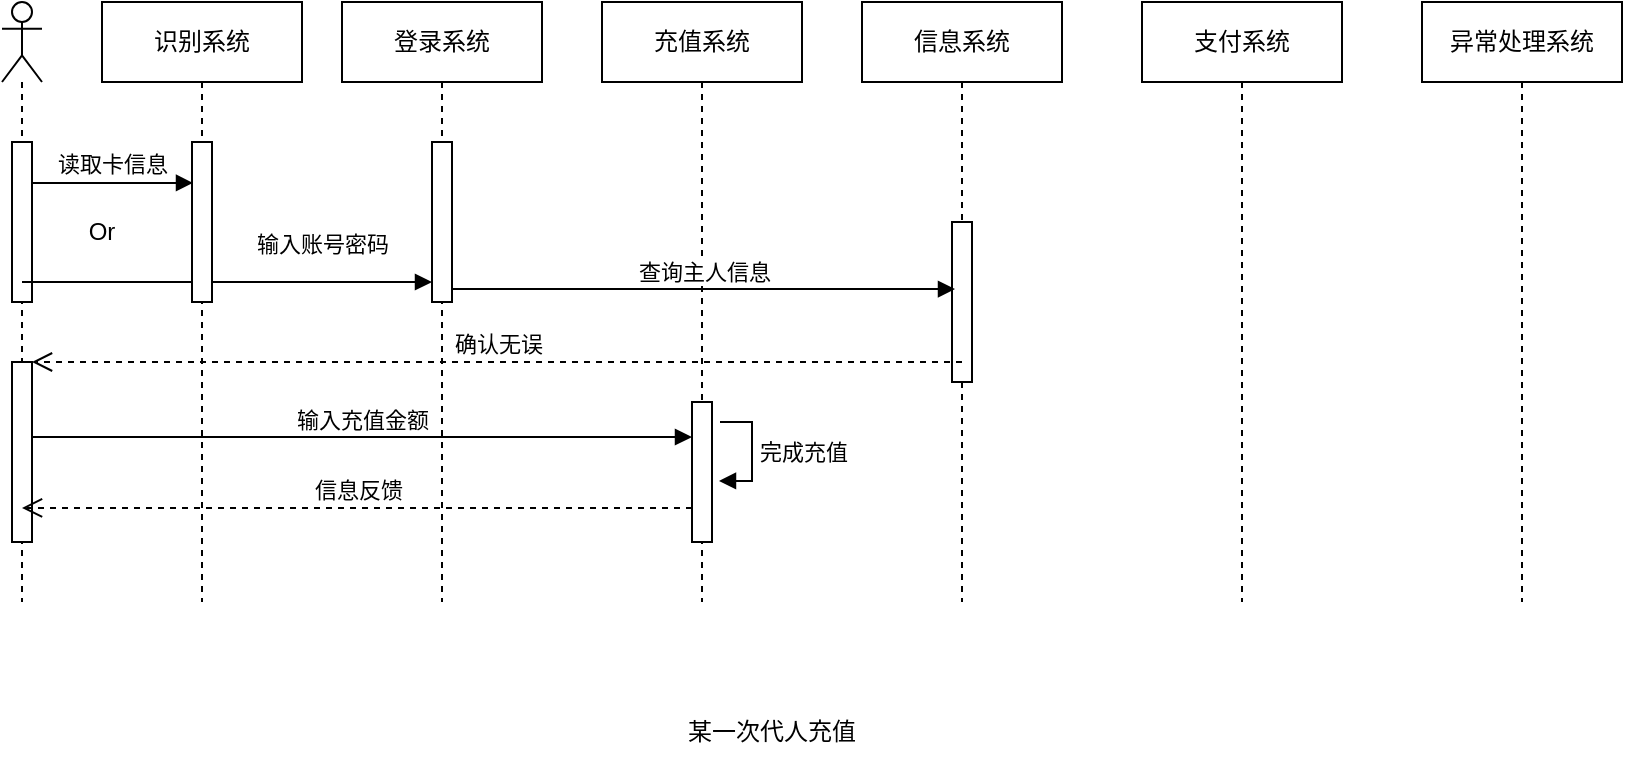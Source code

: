 <mxfile version="16.5.1" type="device"><diagram id="C5RBs43oDa-KdzZeNtuy" name="Page-1"><mxGraphModel dx="1102" dy="785" grid="1" gridSize="10" guides="1" tooltips="1" connect="1" arrows="1" fold="1" page="1" pageScale="1" pageWidth="827" pageHeight="1169" math="0" shadow="0"><root><mxCell id="WIyWlLk6GJQsqaUBKTNV-0"/><mxCell id="WIyWlLk6GJQsqaUBKTNV-1" parent="WIyWlLk6GJQsqaUBKTNV-0"/><mxCell id="5eKeIaxGEuAFOv6SDdTi-1" value="" style="shape=umlLifeline;participant=umlActor;perimeter=lifelinePerimeter;whiteSpace=wrap;html=1;container=1;collapsible=0;recursiveResize=0;verticalAlign=top;spacingTop=36;outlineConnect=0;" vertex="1" parent="WIyWlLk6GJQsqaUBKTNV-1"><mxGeometry x="30" y="10" width="20" height="300" as="geometry"/></mxCell><mxCell id="5eKeIaxGEuAFOv6SDdTi-7" value="" style="html=1;points=[];perimeter=orthogonalPerimeter;" vertex="1" parent="5eKeIaxGEuAFOv6SDdTi-1"><mxGeometry x="5" y="70" width="10" height="80" as="geometry"/></mxCell><mxCell id="5eKeIaxGEuAFOv6SDdTi-14" value="输入账号密码" style="html=1;verticalAlign=bottom;endArrow=block;rounded=0;" edge="1" parent="5eKeIaxGEuAFOv6SDdTi-1" target="5eKeIaxGEuAFOv6SDdTi-8"><mxGeometry x="0.463" y="10" width="80" relative="1" as="geometry"><mxPoint x="10" y="140" as="sourcePoint"/><mxPoint x="90" y="140" as="targetPoint"/><mxPoint as="offset"/></mxGeometry></mxCell><mxCell id="5eKeIaxGEuAFOv6SDdTi-19" value="" style="html=1;points=[];perimeter=orthogonalPerimeter;" vertex="1" parent="5eKeIaxGEuAFOv6SDdTi-1"><mxGeometry x="5" y="180" width="10" height="90" as="geometry"/></mxCell><mxCell id="5eKeIaxGEuAFOv6SDdTi-2" value="登录系统" style="shape=umlLifeline;perimeter=lifelinePerimeter;whiteSpace=wrap;html=1;container=1;collapsible=0;recursiveResize=0;outlineConnect=0;" vertex="1" parent="WIyWlLk6GJQsqaUBKTNV-1"><mxGeometry x="200" y="10" width="100" height="300" as="geometry"/></mxCell><mxCell id="5eKeIaxGEuAFOv6SDdTi-8" value="" style="html=1;points=[];perimeter=orthogonalPerimeter;" vertex="1" parent="5eKeIaxGEuAFOv6SDdTi-2"><mxGeometry x="45" y="70" width="10" height="80" as="geometry"/></mxCell><mxCell id="5eKeIaxGEuAFOv6SDdTi-3" value="支付系统" style="shape=umlLifeline;perimeter=lifelinePerimeter;whiteSpace=wrap;html=1;container=1;collapsible=0;recursiveResize=0;outlineConnect=0;" vertex="1" parent="WIyWlLk6GJQsqaUBKTNV-1"><mxGeometry x="600" y="10" width="100" height="300" as="geometry"/></mxCell><mxCell id="5eKeIaxGEuAFOv6SDdTi-4" value="充值系统" style="shape=umlLifeline;perimeter=lifelinePerimeter;whiteSpace=wrap;html=1;container=1;collapsible=0;recursiveResize=0;outlineConnect=0;" vertex="1" parent="WIyWlLk6GJQsqaUBKTNV-1"><mxGeometry x="330" y="10" width="100" height="300" as="geometry"/></mxCell><mxCell id="5eKeIaxGEuAFOv6SDdTi-25" value="" style="html=1;points=[];perimeter=orthogonalPerimeter;" vertex="1" parent="5eKeIaxGEuAFOv6SDdTi-4"><mxGeometry x="45" y="200" width="10" height="70" as="geometry"/></mxCell><mxCell id="5eKeIaxGEuAFOv6SDdTi-26" value="完成充值" style="edgeStyle=orthogonalEdgeStyle;html=1;align=left;spacingLeft=2;endArrow=block;rounded=0;entryX=1.35;entryY=0.564;entryDx=0;entryDy=0;entryPerimeter=0;" edge="1" target="5eKeIaxGEuAFOv6SDdTi-25" parent="5eKeIaxGEuAFOv6SDdTi-4"><mxGeometry relative="1" as="geometry"><mxPoint x="59" y="210" as="sourcePoint"/><Array as="points"><mxPoint x="75" y="210"/><mxPoint x="75" y="240"/></Array></mxGeometry></mxCell><mxCell id="5eKeIaxGEuAFOv6SDdTi-5" value="信息系统" style="shape=umlLifeline;perimeter=lifelinePerimeter;whiteSpace=wrap;html=1;container=1;collapsible=0;recursiveResize=0;outlineConnect=0;" vertex="1" parent="WIyWlLk6GJQsqaUBKTNV-1"><mxGeometry x="460" y="10" width="100" height="300" as="geometry"/></mxCell><mxCell id="5eKeIaxGEuAFOv6SDdTi-15" value="" style="html=1;points=[];perimeter=orthogonalPerimeter;" vertex="1" parent="5eKeIaxGEuAFOv6SDdTi-5"><mxGeometry x="45" y="110" width="10" height="80" as="geometry"/></mxCell><mxCell id="5eKeIaxGEuAFOv6SDdTi-6" value="异常处理系统" style="shape=umlLifeline;perimeter=lifelinePerimeter;whiteSpace=wrap;html=1;container=1;collapsible=0;recursiveResize=0;outlineConnect=0;" vertex="1" parent="WIyWlLk6GJQsqaUBKTNV-1"><mxGeometry x="740" y="10" width="100" height="300" as="geometry"/></mxCell><mxCell id="5eKeIaxGEuAFOv6SDdTi-9" value="识别系统" style="shape=umlLifeline;perimeter=lifelinePerimeter;whiteSpace=wrap;html=1;container=1;collapsible=0;recursiveResize=0;outlineConnect=0;" vertex="1" parent="WIyWlLk6GJQsqaUBKTNV-1"><mxGeometry x="80" y="10" width="100" height="300" as="geometry"/></mxCell><mxCell id="5eKeIaxGEuAFOv6SDdTi-10" value="" style="html=1;points=[];perimeter=orthogonalPerimeter;" vertex="1" parent="5eKeIaxGEuAFOv6SDdTi-9"><mxGeometry x="45" y="70" width="10" height="80" as="geometry"/></mxCell><mxCell id="5eKeIaxGEuAFOv6SDdTi-13" value="Or" style="text;html=1;strokeColor=none;fillColor=none;align=center;verticalAlign=middle;whiteSpace=wrap;rounded=0;" vertex="1" parent="5eKeIaxGEuAFOv6SDdTi-9"><mxGeometry x="-30" y="100" width="60" height="30" as="geometry"/></mxCell><mxCell id="5eKeIaxGEuAFOv6SDdTi-11" value="读取卡信息" style="html=1;verticalAlign=bottom;endArrow=block;rounded=0;entryX=0.05;entryY=0.256;entryDx=0;entryDy=0;entryPerimeter=0;" edge="1" parent="WIyWlLk6GJQsqaUBKTNV-1" source="5eKeIaxGEuAFOv6SDdTi-7" target="5eKeIaxGEuAFOv6SDdTi-10"><mxGeometry width="80" relative="1" as="geometry"><mxPoint x="60" y="110" as="sourcePoint"/><mxPoint x="120" y="100" as="targetPoint"/></mxGeometry></mxCell><mxCell id="5eKeIaxGEuAFOv6SDdTi-16" value="查询主人信息" style="html=1;verticalAlign=bottom;endArrow=block;rounded=0;entryX=0.15;entryY=0.419;entryDx=0;entryDy=0;entryPerimeter=0;" edge="1" parent="WIyWlLk6GJQsqaUBKTNV-1" source="5eKeIaxGEuAFOv6SDdTi-8" target="5eKeIaxGEuAFOv6SDdTi-15"><mxGeometry width="80" relative="1" as="geometry"><mxPoint x="300" y="150" as="sourcePoint"/><mxPoint x="380" y="150" as="targetPoint"/></mxGeometry></mxCell><mxCell id="5eKeIaxGEuAFOv6SDdTi-20" value="确认无误" style="html=1;verticalAlign=bottom;endArrow=open;dashed=1;endSize=8;rounded=0;" edge="1" parent="WIyWlLk6GJQsqaUBKTNV-1" target="5eKeIaxGEuAFOv6SDdTi-19"><mxGeometry relative="1" as="geometry"><mxPoint x="510" y="190" as="sourcePoint"/><mxPoint x="430" y="190" as="targetPoint"/></mxGeometry></mxCell><mxCell id="5eKeIaxGEuAFOv6SDdTi-22" value="输入充值金额" style="html=1;verticalAlign=bottom;endArrow=block;rounded=0;" edge="1" parent="WIyWlLk6GJQsqaUBKTNV-1" source="5eKeIaxGEuAFOv6SDdTi-19"><mxGeometry width="80" relative="1" as="geometry"><mxPoint x="70" y="230" as="sourcePoint"/><mxPoint x="375" y="227.5" as="targetPoint"/></mxGeometry></mxCell><mxCell id="5eKeIaxGEuAFOv6SDdTi-27" value="信息反馈" style="html=1;verticalAlign=bottom;endArrow=open;dashed=1;endSize=8;rounded=0;exitX=0;exitY=0.757;exitDx=0;exitDy=0;exitPerimeter=0;" edge="1" parent="WIyWlLk6GJQsqaUBKTNV-1" source="5eKeIaxGEuAFOv6SDdTi-25" target="5eKeIaxGEuAFOv6SDdTi-1"><mxGeometry relative="1" as="geometry"><mxPoint x="370" y="260" as="sourcePoint"/><mxPoint x="290" y="260" as="targetPoint"/></mxGeometry></mxCell><mxCell id="5eKeIaxGEuAFOv6SDdTi-28" value="某一次代人充值" style="text;html=1;strokeColor=none;fillColor=none;align=center;verticalAlign=middle;whiteSpace=wrap;rounded=0;" vertex="1" parent="WIyWlLk6GJQsqaUBKTNV-1"><mxGeometry x="360" y="360" width="110" height="30" as="geometry"/></mxCell></root></mxGraphModel></diagram></mxfile>